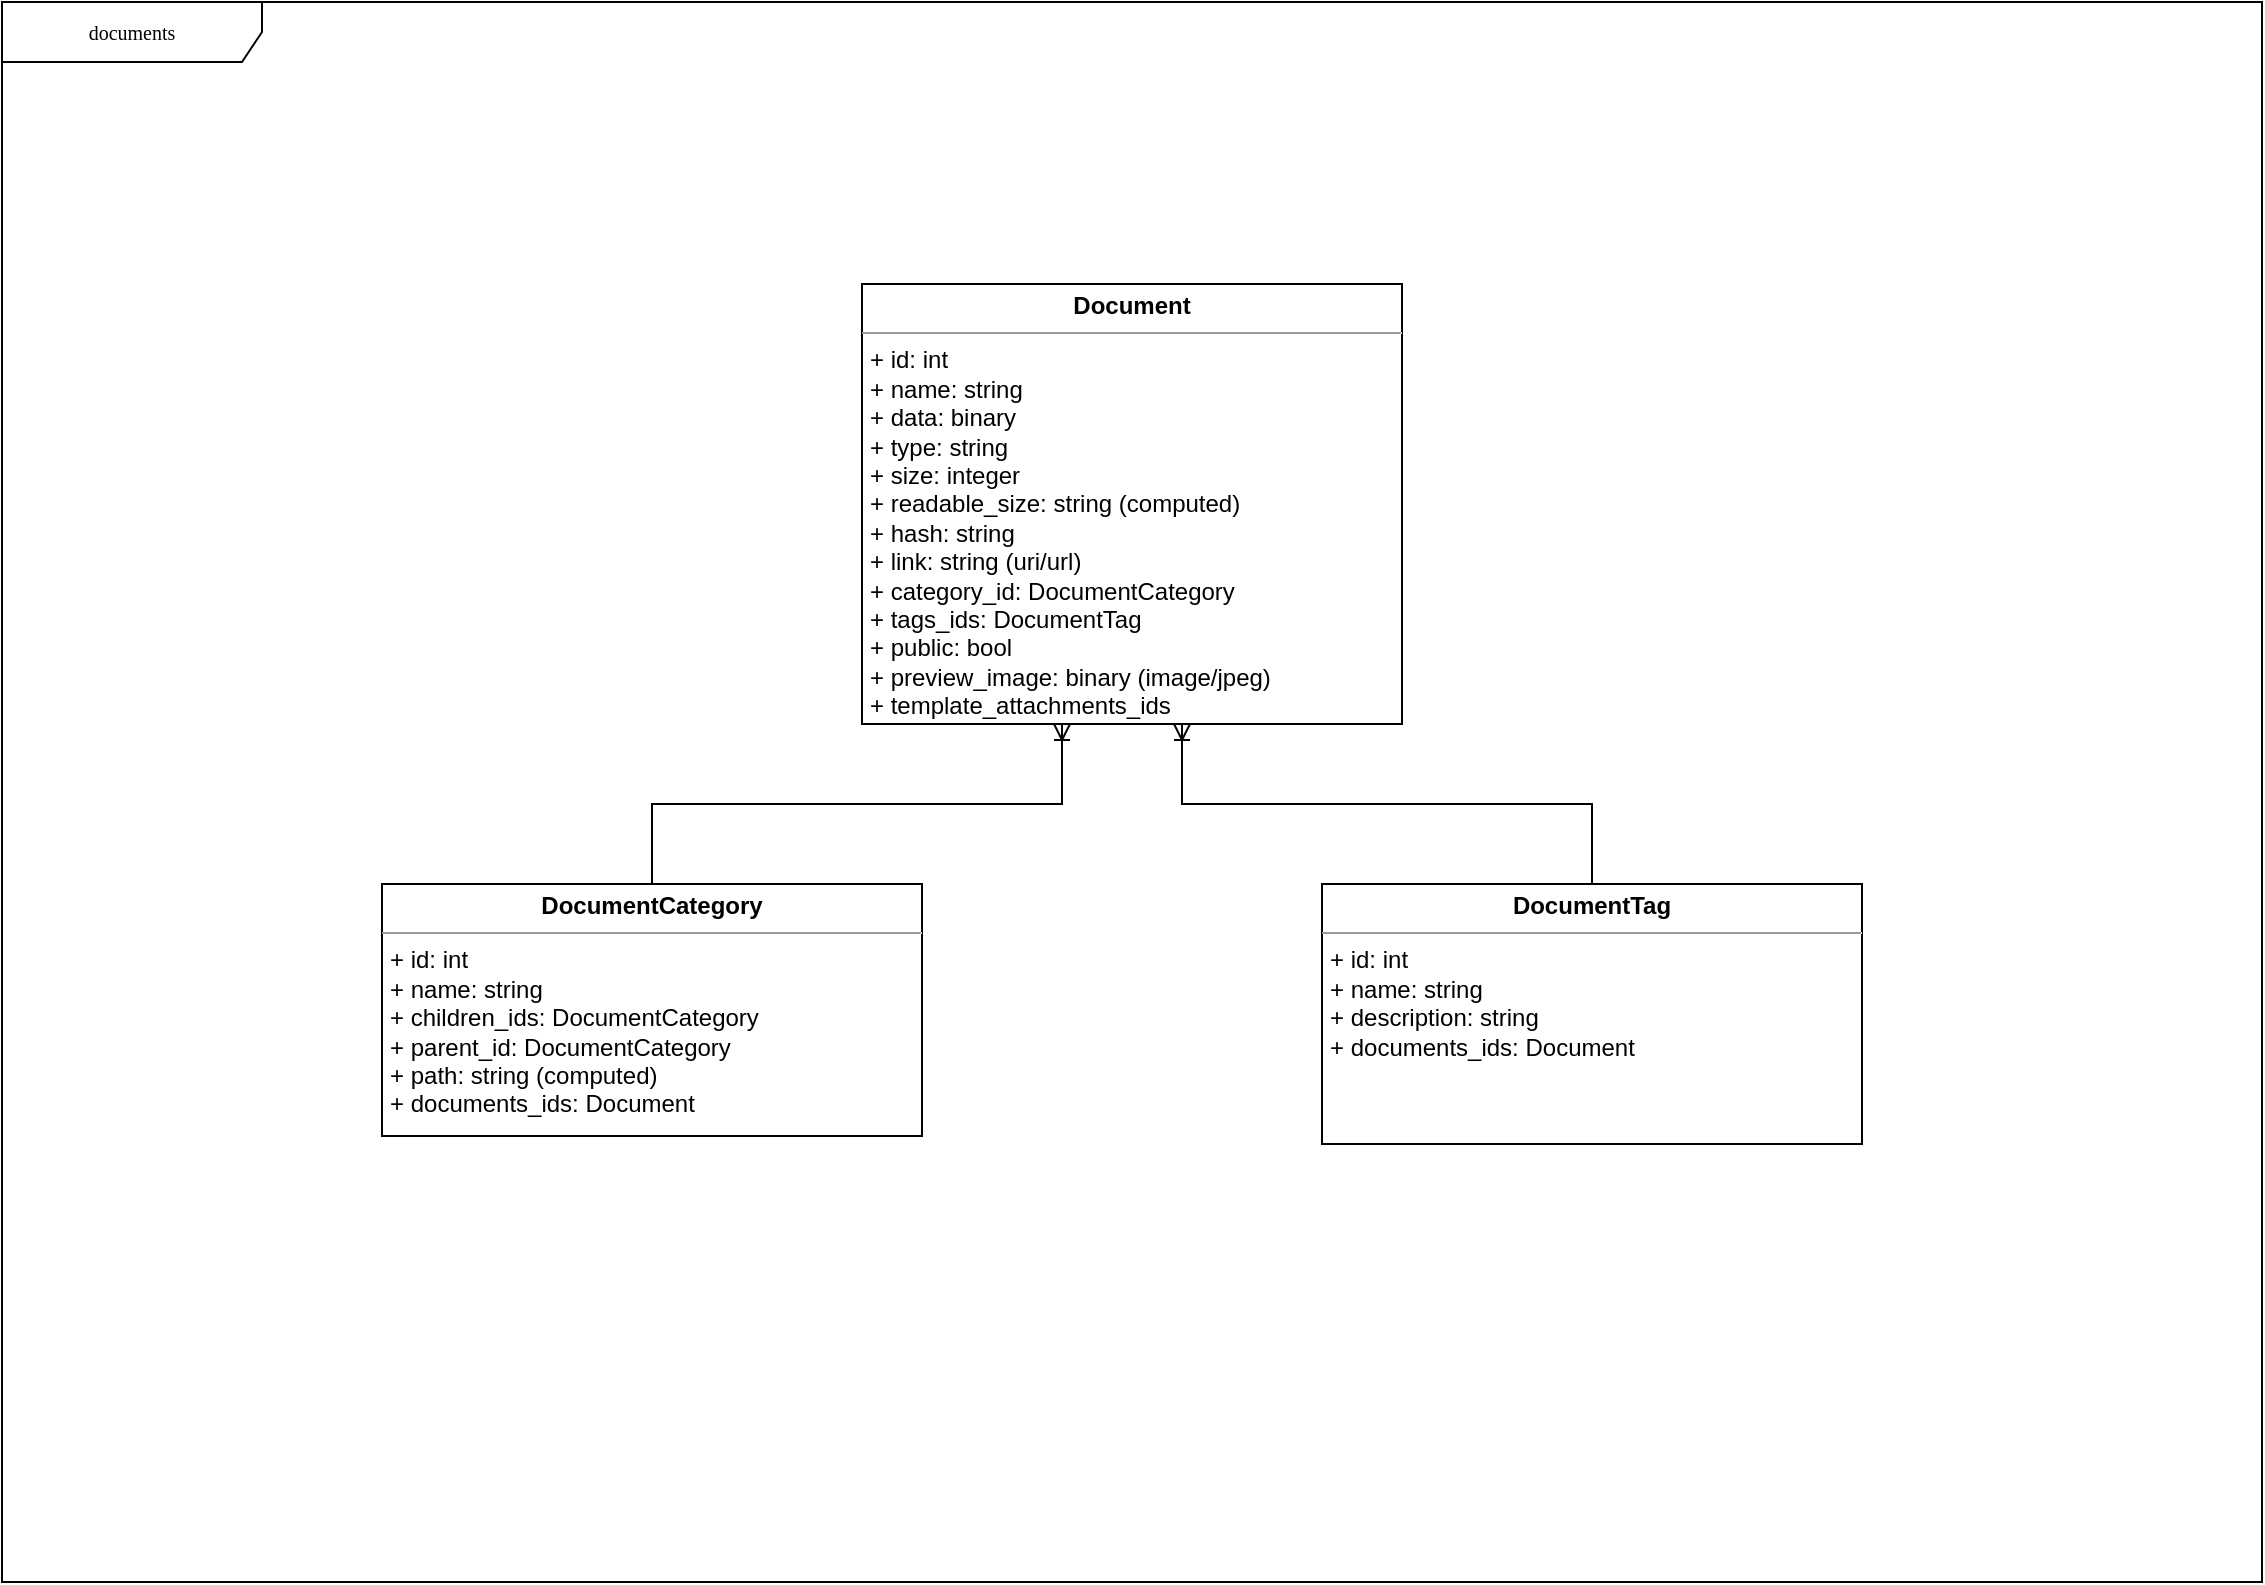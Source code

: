 <mxfile version="16.1.2" type="device"><diagram id="n9KKsoEx-RTPQoFeFstF" name="Page-1"><mxGraphModel dx="1102" dy="857" grid="1" gridSize="10" guides="1" tooltips="1" connect="1" arrows="1" fold="1" page="1" pageScale="1" pageWidth="1169" pageHeight="827" math="0" shadow="0"><root><mxCell id="0"/><mxCell id="1" parent="0"/><mxCell id="XRZnV64T6f37K4IIgm76-1" value="documents" style="shape=umlFrame;whiteSpace=wrap;html=1;rounded=0;shadow=0;comic=0;labelBackgroundColor=none;strokeWidth=1;fontFamily=Verdana;fontSize=10;align=center;width=130;height=30;" parent="1" vertex="1"><mxGeometry x="20" y="19" width="1130" height="790" as="geometry"/></mxCell><mxCell id="XRZnV64T6f37K4IIgm76-5" value="&lt;p style=&quot;margin: 0px ; margin-top: 4px ; text-align: center&quot;&gt;&lt;b&gt;Document&lt;/b&gt;&lt;/p&gt;&lt;hr size=&quot;1&quot;&gt;&lt;p style=&quot;margin: 0px ; margin-left: 4px&quot;&gt;+ id: int&lt;/p&gt;&lt;p style=&quot;margin: 0px 0px 0px 4px;&quot;&gt;+ name: string&lt;/p&gt;&lt;p style=&quot;margin: 0px 0px 0px 4px;&quot;&gt;+ data: binary&lt;/p&gt;&lt;p style=&quot;margin: 0px 0px 0px 4px;&quot;&gt;+ type: string&lt;/p&gt;&lt;p style=&quot;margin: 0px 0px 0px 4px;&quot;&gt;+ size: integer&lt;/p&gt;&lt;p style=&quot;margin: 0px 0px 0px 4px;&quot;&gt;+ readable_size: string (computed)&lt;/p&gt;&lt;p style=&quot;margin: 0px 0px 0px 4px;&quot;&gt;+ hash: string&lt;/p&gt;&lt;p style=&quot;margin: 0px 0px 0px 4px;&quot;&gt;+ link: string (uri/url)&lt;/p&gt;&lt;p style=&quot;margin: 0px 0px 0px 4px;&quot;&gt;+ category_id: DocumentCategory&lt;/p&gt;&lt;p style=&quot;margin: 0px 0px 0px 4px;&quot;&gt;+ tags_ids: DocumentTag&lt;/p&gt;&lt;p style=&quot;margin: 0px 0px 0px 4px;&quot;&gt;+ public: bool&lt;/p&gt;&lt;p style=&quot;margin: 0px 0px 0px 4px;&quot;&gt;+ preview_image: binary (image/jpeg)&lt;/p&gt;&lt;p style=&quot;margin: 0px 0px 0px 4px;&quot;&gt;+ template_attachments_ids&lt;/p&gt;&lt;p style=&quot;margin: 0px 0px 0px 4px;&quot;&gt;&lt;br&gt;&lt;/p&gt;&lt;p style=&quot;margin: 0px 0px 0px 4px;&quot;&gt;&lt;br&gt;&lt;/p&gt;" style="verticalAlign=top;align=left;overflow=fill;fontSize=12;fontFamily=Helvetica;html=1;rounded=0;shadow=0;comic=0;labelBackgroundColor=none;strokeWidth=1" parent="1" vertex="1"><mxGeometry x="450" y="160" width="270" height="220" as="geometry"/></mxCell><mxCell id="wJ25HDCtfNBpW04JkSm2-3" style="edgeStyle=orthogonalEdgeStyle;rounded=0;orthogonalLoop=1;jettySize=auto;html=1;endArrow=ERoneToMany;endFill=0;" parent="1" source="wJ25HDCtfNBpW04JkSm2-1" edge="1"><mxGeometry relative="1" as="geometry"><mxPoint x="550" y="380" as="targetPoint"/><Array as="points"><mxPoint x="345" y="420"/><mxPoint x="550" y="420"/><mxPoint x="550" y="380"/></Array></mxGeometry></mxCell><mxCell id="wJ25HDCtfNBpW04JkSm2-1" value="&lt;p style=&quot;margin: 0px ; margin-top: 4px ; text-align: center&quot;&gt;&lt;b&gt;DocumentCategory&lt;/b&gt;&lt;/p&gt;&lt;hr size=&quot;1&quot;&gt;&lt;p style=&quot;margin: 0px ; margin-left: 4px&quot;&gt;+ id: int&lt;/p&gt;&lt;p style=&quot;margin: 0px 0px 0px 4px;&quot;&gt;+ name: string&lt;/p&gt;&lt;p style=&quot;margin: 0px 0px 0px 4px;&quot;&gt;+ children_ids: DocumentCategory&lt;/p&gt;&lt;p style=&quot;margin: 0px 0px 0px 4px;&quot;&gt;+ parent_id: DocumentCategory&lt;/p&gt;&lt;p style=&quot;margin: 0px 0px 0px 4px;&quot;&gt;+ path: string (computed)&lt;/p&gt;&lt;p style=&quot;margin: 0px 0px 0px 4px;&quot;&gt;+ documents_ids: Document&lt;/p&gt;&lt;p style=&quot;margin: 0px 0px 0px 4px;&quot;&gt;&lt;br&gt;&lt;/p&gt;&lt;p style=&quot;margin: 0px 0px 0px 4px;&quot;&gt;&lt;br&gt;&lt;/p&gt;" style="verticalAlign=top;align=left;overflow=fill;fontSize=12;fontFamily=Helvetica;html=1;rounded=0;shadow=0;comic=0;labelBackgroundColor=none;strokeWidth=1" parent="1" vertex="1"><mxGeometry x="210" y="460" width="270" height="126" as="geometry"/></mxCell><mxCell id="wJ25HDCtfNBpW04JkSm2-4" style="edgeStyle=orthogonalEdgeStyle;rounded=0;orthogonalLoop=1;jettySize=auto;html=1;endArrow=ERoneToMany;endFill=0;" parent="1" source="wJ25HDCtfNBpW04JkSm2-2" edge="1"><mxGeometry relative="1" as="geometry"><mxPoint x="610" y="380" as="targetPoint"/><Array as="points"><mxPoint x="815" y="420"/><mxPoint x="610" y="420"/><mxPoint x="610" y="380"/></Array></mxGeometry></mxCell><mxCell id="wJ25HDCtfNBpW04JkSm2-2" value="&lt;p style=&quot;margin: 0px ; margin-top: 4px ; text-align: center&quot;&gt;&lt;b&gt;DocumentTag&lt;/b&gt;&lt;/p&gt;&lt;hr size=&quot;1&quot;&gt;&lt;p style=&quot;margin: 0px ; margin-left: 4px&quot;&gt;+ id: int&lt;/p&gt;&lt;p style=&quot;margin: 0px 0px 0px 4px;&quot;&gt;+ name: string&lt;/p&gt;&lt;p style=&quot;margin: 0px 0px 0px 4px;&quot;&gt;+ description: string&lt;/p&gt;&lt;p style=&quot;margin: 0px 0px 0px 4px;&quot;&gt;+ documents_ids: Document&lt;/p&gt;&lt;p style=&quot;margin: 0px 0px 0px 4px;&quot;&gt;&lt;br&gt;&lt;/p&gt;&lt;p style=&quot;margin: 0px 0px 0px 4px;&quot;&gt;&lt;br&gt;&lt;/p&gt;" style="verticalAlign=top;align=left;overflow=fill;fontSize=12;fontFamily=Helvetica;html=1;rounded=0;shadow=0;comic=0;labelBackgroundColor=none;strokeWidth=1" parent="1" vertex="1"><mxGeometry x="680" y="460" width="270" height="130" as="geometry"/></mxCell></root></mxGraphModel></diagram></mxfile>